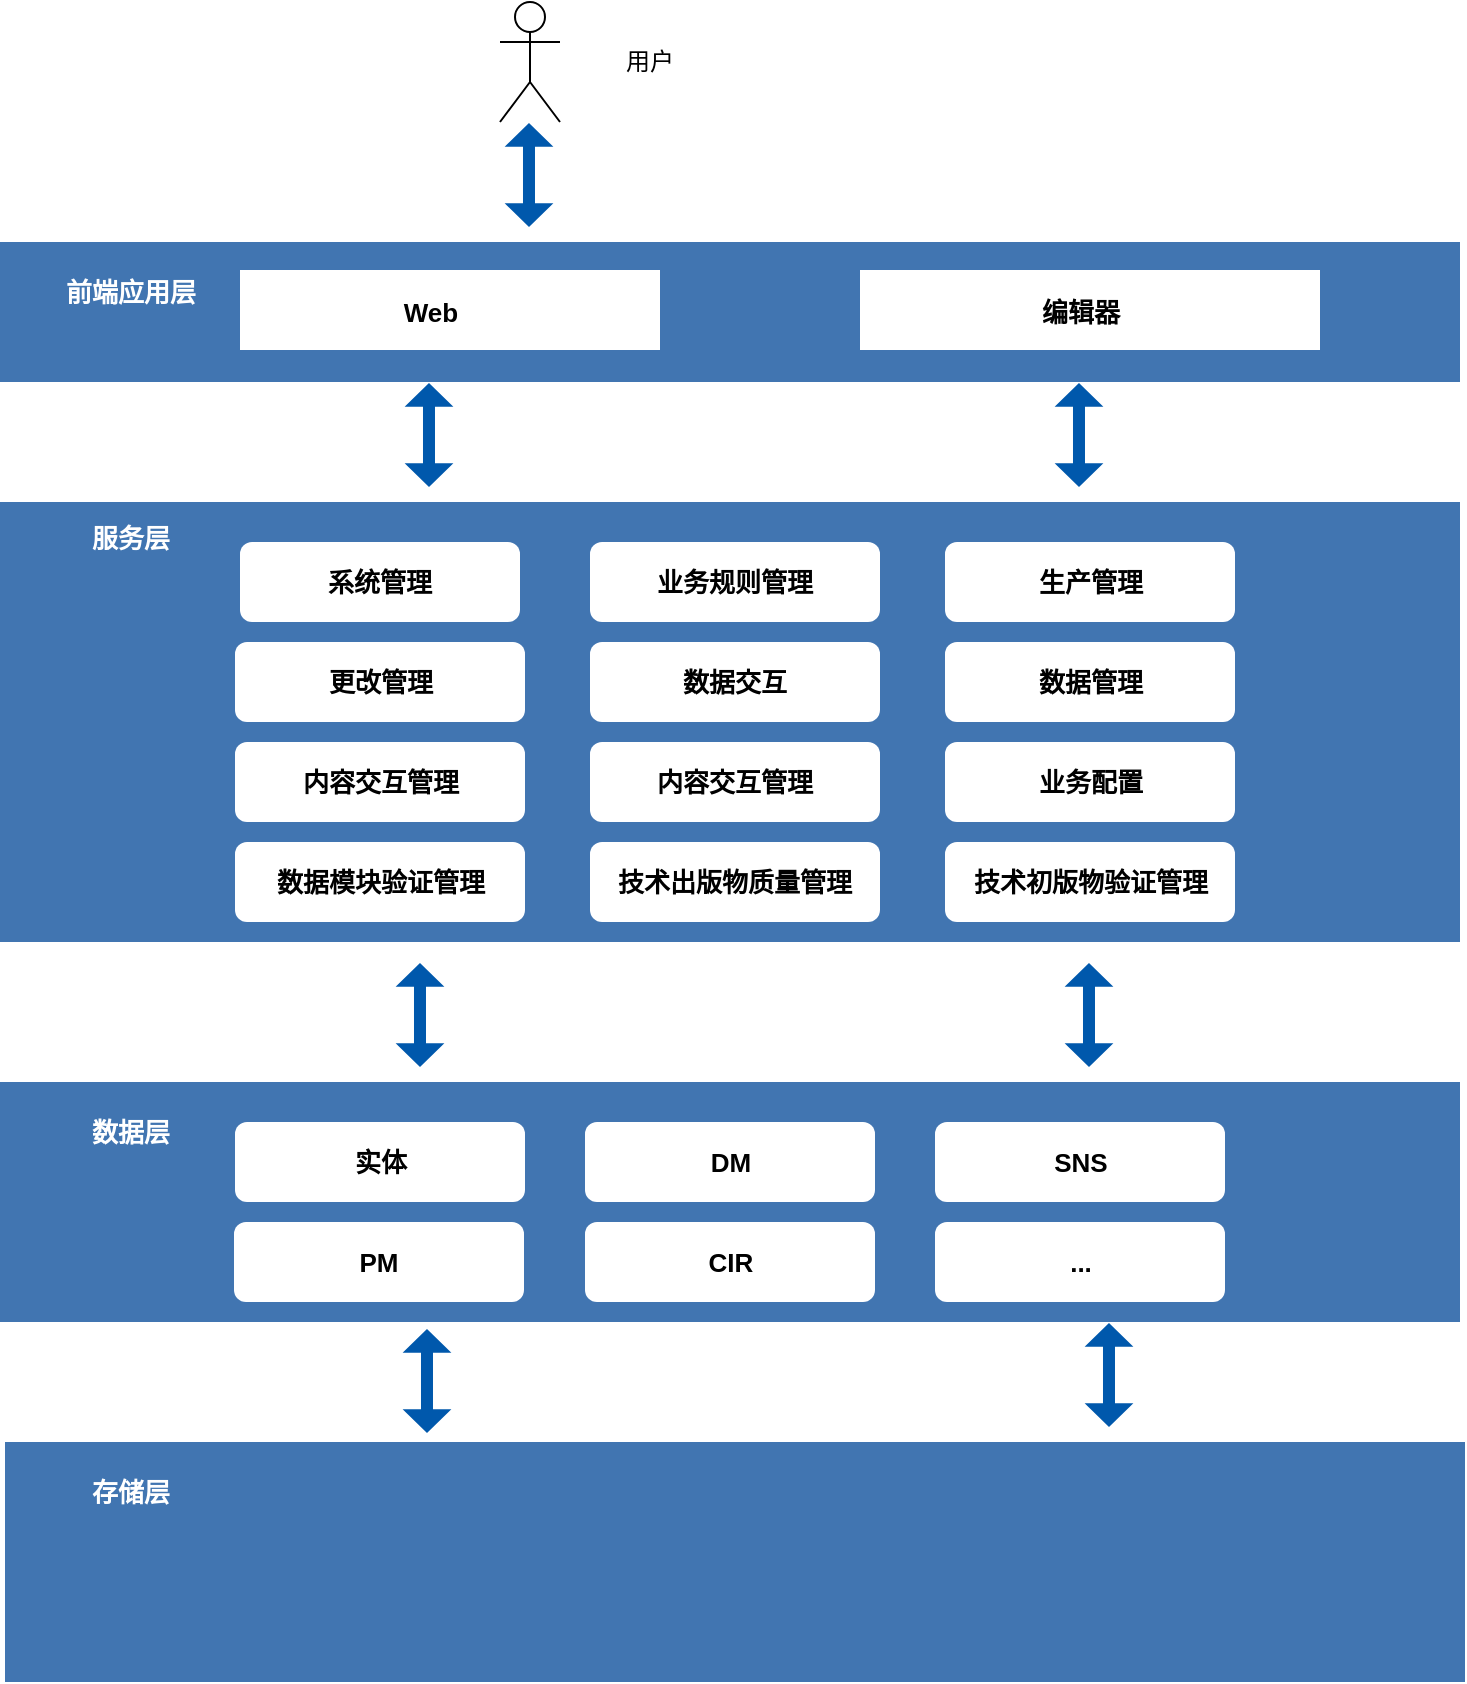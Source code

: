 <mxfile version="24.5.5" type="github">
  <diagram name="第 1 页" id="kS-1hj-qkySGCemXJleW">
    <mxGraphModel dx="1110" dy="553" grid="1" gridSize="10" guides="1" tooltips="1" connect="1" arrows="1" fold="1" page="1" pageScale="1" pageWidth="827" pageHeight="1169" math="0" shadow="0">
      <root>
        <mxCell id="0" />
        <mxCell id="1" parent="0" />
        <mxCell id="gh9V2MWCcrk2eI33BgVC-2" value="Actor" style="shape=umlActor;verticalLabelPosition=bottom;verticalAlign=top;html=1;outlineConnect=0;fontColor=none;noLabel=1;" vertex="1" parent="1">
          <mxGeometry x="320" y="200" width="30" height="60" as="geometry" />
        </mxCell>
        <mxCell id="gh9V2MWCcrk2eI33BgVC-5" value="用户" style="text;html=1;align=center;verticalAlign=middle;whiteSpace=wrap;rounded=0;" vertex="1" parent="1">
          <mxGeometry x="365" y="215" width="60" height="30" as="geometry" />
        </mxCell>
        <mxCell id="gh9V2MWCcrk2eI33BgVC-6" value="" style="shape=flexArrow;endArrow=classic;startArrow=classic;html=1;rounded=0;width=6;startSize=3.64;endSize=3.64;endWidth=17.388;startWidth=17.388;entryX=0.197;entryY=0.995;entryDx=0;entryDy=0;entryPerimeter=0;fontStyle=1;fontSize=13;strokeColor=none;fillColor=#0058AC;" edge="1" parent="1">
          <mxGeometry width="100" height="100" relative="1" as="geometry">
            <mxPoint x="334.5" y="313" as="sourcePoint" />
            <mxPoint x="334.496" y="260.0" as="targetPoint" />
          </mxGeometry>
        </mxCell>
        <mxCell id="gh9V2MWCcrk2eI33BgVC-7" value="" style="rounded=0;whiteSpace=wrap;html=1;fillColor=#4175B1;fontStyle=1;fontSize=13;strokeColor=none;" vertex="1" parent="1">
          <mxGeometry x="70" y="320" width="730" height="70" as="geometry" />
        </mxCell>
        <mxCell id="gh9V2MWCcrk2eI33BgVC-8" value="前端应用层" style="text;html=1;align=center;verticalAlign=middle;resizable=0;points=[];autosize=1;strokeColor=none;fillColor=none;fontColor=#FFFFFF;fontStyle=1;fontSize=13;" vertex="1" parent="1">
          <mxGeometry x="90" y="330" width="90" height="30" as="geometry" />
        </mxCell>
        <mxCell id="gh9V2MWCcrk2eI33BgVC-9" value="" style="rounded=0;whiteSpace=wrap;html=1;fillColor=#FFFFFF;fontStyle=1;fontSize=13;strokeColor=none;" vertex="1" parent="1">
          <mxGeometry x="190" y="334" width="210" height="40" as="geometry" />
        </mxCell>
        <mxCell id="gh9V2MWCcrk2eI33BgVC-10" value="Web" style="text;html=1;align=center;verticalAlign=middle;resizable=0;points=[];autosize=1;strokeColor=none;fillColor=none;fontStyle=1;fontSize=13;" vertex="1" parent="1">
          <mxGeometry x="260" y="340" width="50" height="30" as="geometry" />
        </mxCell>
        <mxCell id="gh9V2MWCcrk2eI33BgVC-11" value="" style="rounded=0;whiteSpace=wrap;html=1;fillColor=#FFFFFF;fontStyle=1;fontSize=13;strokeColor=none;" vertex="1" parent="1">
          <mxGeometry x="500" y="334" width="230" height="40" as="geometry" />
        </mxCell>
        <mxCell id="gh9V2MWCcrk2eI33BgVC-12" value="编辑器" style="text;html=1;align=center;verticalAlign=middle;resizable=0;points=[];autosize=1;strokeColor=none;fillColor=none;fontStyle=1;fontSize=13;" vertex="1" parent="1">
          <mxGeometry x="580" y="340" width="60" height="30" as="geometry" />
        </mxCell>
        <mxCell id="gh9V2MWCcrk2eI33BgVC-13" value="" style="rounded=0;whiteSpace=wrap;html=1;fillColor=#4175B1;fontStyle=1;fontSize=13;strokeColor=none;" vertex="1" parent="1">
          <mxGeometry x="70" y="450" width="730" height="220" as="geometry" />
        </mxCell>
        <mxCell id="gh9V2MWCcrk2eI33BgVC-14" value="服务层" style="text;html=1;align=center;verticalAlign=middle;resizable=0;points=[];autosize=1;strokeColor=none;fillColor=none;fontColor=#FFFFFF;fontStyle=1;fontSize=13;" vertex="1" parent="1">
          <mxGeometry x="105" y="453" width="60" height="30" as="geometry" />
        </mxCell>
        <mxCell id="gh9V2MWCcrk2eI33BgVC-15" value="系统管理" style="rounded=1;whiteSpace=wrap;html=1;fontStyle=1;fontSize=13;strokeColor=none;fillColor=#FFFFFF;fontColor=#000000;" vertex="1" parent="1">
          <mxGeometry x="190" y="470" width="140" height="40" as="geometry" />
        </mxCell>
        <mxCell id="gh9V2MWCcrk2eI33BgVC-16" value="业务规则管理" style="rounded=1;whiteSpace=wrap;html=1;fontStyle=1;fontSize=13;strokeColor=none;fillColor=#FFFFFF;fontColor=#000000;" vertex="1" parent="1">
          <mxGeometry x="365" y="470" width="145" height="40" as="geometry" />
        </mxCell>
        <mxCell id="gh9V2MWCcrk2eI33BgVC-17" value="生产管理&lt;span style=&quot;color: rgba(0, 0, 0, 0); font-family: monospace; font-size: 0px; font-weight: 400; text-align: start; text-wrap: nowrap;&quot;&gt;%3CmxGraphModel%3E%3Croot%3E%3CmxCell%20id%3D%220%22%2F%3E%3CmxCell%20id%3D%221%22%20parent%3D%220%22%2F%3E%3CmxCell%20id%3D%222%22%20value%3D%22%E4%B8%9A%E5%8A%A1%E8%A7%84%E5%88%99%E7%AE%A1%E7%90%86%22%20style%3D%22rounded%3D1%3BwhiteSpace%3Dwrap%3Bhtml%3D1%3BfontStyle%3D1%3BfontSize%3D13%3BstrokeColor%3Dnone%3BfillColor%3D%23FFFFFF%3BfontColor%3D%23000000%3B%22%20vertex%3D%221%22%20parent%3D%221%22%3E%3CmxGeometry%20x%3D%22365%22%20y%3D%22450%22%20width%3D%22145%22%20height%3D%2240%22%20as%3D%22geometry%22%2F%3E%3C%2FmxCell%3E%3C%2Froot%3E%3C%2FmxGraphModel%3E&lt;/span&gt;" style="rounded=1;whiteSpace=wrap;html=1;fontStyle=1;fontSize=13;strokeColor=none;fillColor=#FFFFFF;fontColor=#000000;" vertex="1" parent="1">
          <mxGeometry x="542.5" y="470" width="145" height="40" as="geometry" />
        </mxCell>
        <mxCell id="gh9V2MWCcrk2eI33BgVC-18" value="更改管理" style="rounded=1;whiteSpace=wrap;html=1;fontStyle=1;fontSize=13;strokeColor=none;fillColor=#FFFFFF;fontColor=#000000;" vertex="1" parent="1">
          <mxGeometry x="187.5" y="520" width="145" height="40" as="geometry" />
        </mxCell>
        <mxCell id="gh9V2MWCcrk2eI33BgVC-19" value="数据交互" style="rounded=1;whiteSpace=wrap;html=1;fontStyle=1;fontSize=13;strokeColor=none;fillColor=#FFFFFF;fontColor=#000000;" vertex="1" parent="1">
          <mxGeometry x="365" y="520" width="145" height="40" as="geometry" />
        </mxCell>
        <mxCell id="gh9V2MWCcrk2eI33BgVC-20" value="数据管理" style="rounded=1;whiteSpace=wrap;html=1;fontStyle=1;fontSize=13;strokeColor=none;fillColor=#FFFFFF;fontColor=#000000;" vertex="1" parent="1">
          <mxGeometry x="542.5" y="520" width="145" height="40" as="geometry" />
        </mxCell>
        <mxCell id="gh9V2MWCcrk2eI33BgVC-21" value="内容交互管理" style="rounded=1;whiteSpace=wrap;html=1;fontStyle=1;fontSize=13;strokeColor=none;fillColor=#FFFFFF;fontColor=#000000;" vertex="1" parent="1">
          <mxGeometry x="187.5" y="570" width="145" height="40" as="geometry" />
        </mxCell>
        <mxCell id="gh9V2MWCcrk2eI33BgVC-22" value="内容交互管理" style="rounded=1;whiteSpace=wrap;html=1;fontStyle=1;fontSize=13;strokeColor=none;fillColor=#FFFFFF;fontColor=#000000;" vertex="1" parent="1">
          <mxGeometry x="365" y="570" width="145" height="40" as="geometry" />
        </mxCell>
        <mxCell id="gh9V2MWCcrk2eI33BgVC-23" value="业务配置" style="rounded=1;whiteSpace=wrap;html=1;fontStyle=1;fontSize=13;strokeColor=none;fillColor=#FFFFFF;fontColor=#000000;" vertex="1" parent="1">
          <mxGeometry x="542.5" y="570" width="145" height="40" as="geometry" />
        </mxCell>
        <mxCell id="gh9V2MWCcrk2eI33BgVC-24" value="数据模块验证管理" style="rounded=1;whiteSpace=wrap;html=1;fontStyle=1;fontSize=13;strokeColor=none;fillColor=#FFFFFF;fontColor=#000000;" vertex="1" parent="1">
          <mxGeometry x="187.5" y="620" width="145" height="40" as="geometry" />
        </mxCell>
        <mxCell id="gh9V2MWCcrk2eI33BgVC-25" value="技术出版物质量管理" style="rounded=1;whiteSpace=wrap;html=1;fontStyle=1;fontSize=13;strokeColor=none;fillColor=#FFFFFF;fontColor=#000000;" vertex="1" parent="1">
          <mxGeometry x="365" y="620" width="145" height="40" as="geometry" />
        </mxCell>
        <mxCell id="gh9V2MWCcrk2eI33BgVC-26" value="技术初版物验证管理" style="rounded=1;whiteSpace=wrap;html=1;fontStyle=1;fontSize=13;strokeColor=none;fillColor=#FFFFFF;fontColor=#000000;" vertex="1" parent="1">
          <mxGeometry x="542.5" y="620" width="145" height="40" as="geometry" />
        </mxCell>
        <mxCell id="gh9V2MWCcrk2eI33BgVC-27" value="" style="shape=flexArrow;endArrow=classic;startArrow=classic;html=1;rounded=0;width=6;startSize=3.64;endSize=3.64;endWidth=17.388;startWidth=17.388;entryX=0.197;entryY=0.995;entryDx=0;entryDy=0;entryPerimeter=0;fontStyle=1;fontSize=13;strokeColor=none;fillColor=#0058AC;" edge="1" parent="1">
          <mxGeometry width="100" height="100" relative="1" as="geometry">
            <mxPoint x="284.5" y="443" as="sourcePoint" />
            <mxPoint x="284.496" y="390.0" as="targetPoint" />
          </mxGeometry>
        </mxCell>
        <mxCell id="gh9V2MWCcrk2eI33BgVC-28" value="" style="shape=flexArrow;endArrow=classic;startArrow=classic;html=1;rounded=0;width=6;startSize=3.64;endSize=3.64;endWidth=17.388;startWidth=17.388;entryX=0.197;entryY=0.995;entryDx=0;entryDy=0;entryPerimeter=0;fontStyle=1;fontSize=13;strokeColor=none;fillColor=#0058AC;" edge="1" parent="1">
          <mxGeometry width="100" height="100" relative="1" as="geometry">
            <mxPoint x="609.5" y="443" as="sourcePoint" />
            <mxPoint x="609.496" y="390.0" as="targetPoint" />
          </mxGeometry>
        </mxCell>
        <mxCell id="gh9V2MWCcrk2eI33BgVC-29" value="" style="rounded=0;whiteSpace=wrap;html=1;fillColor=#4175B1;fontStyle=1;fontSize=13;strokeColor=none;" vertex="1" parent="1">
          <mxGeometry x="70" y="740" width="730" height="120" as="geometry" />
        </mxCell>
        <mxCell id="gh9V2MWCcrk2eI33BgVC-30" value="数据层" style="text;html=1;align=center;verticalAlign=middle;resizable=0;points=[];autosize=1;strokeColor=none;fillColor=none;fontColor=#FFFFFF;fontStyle=1;fontSize=13;" vertex="1" parent="1">
          <mxGeometry x="105" y="750" width="60" height="30" as="geometry" />
        </mxCell>
        <mxCell id="gh9V2MWCcrk2eI33BgVC-31" value="" style="shape=flexArrow;endArrow=classic;startArrow=classic;html=1;rounded=0;width=6;startSize=3.64;endSize=3.64;endWidth=17.388;startWidth=17.388;entryX=0.197;entryY=0.995;entryDx=0;entryDy=0;entryPerimeter=0;fontStyle=1;fontSize=13;strokeColor=none;fillColor=#0058AC;" edge="1" parent="1">
          <mxGeometry width="100" height="100" relative="1" as="geometry">
            <mxPoint x="280" y="733" as="sourcePoint" />
            <mxPoint x="279.996" y="680" as="targetPoint" />
          </mxGeometry>
        </mxCell>
        <mxCell id="gh9V2MWCcrk2eI33BgVC-32" value="" style="shape=flexArrow;endArrow=classic;startArrow=classic;html=1;rounded=0;width=6;startSize=3.64;endSize=3.64;endWidth=17.388;startWidth=17.388;entryX=0.197;entryY=0.995;entryDx=0;entryDy=0;entryPerimeter=0;fontStyle=1;fontSize=13;strokeColor=none;fillColor=#0058AC;" edge="1" parent="1">
          <mxGeometry width="100" height="100" relative="1" as="geometry">
            <mxPoint x="614.5" y="733" as="sourcePoint" />
            <mxPoint x="614.496" y="680" as="targetPoint" />
          </mxGeometry>
        </mxCell>
        <mxCell id="gh9V2MWCcrk2eI33BgVC-33" value="实体" style="rounded=1;whiteSpace=wrap;html=1;fontStyle=1;fontSize=13;strokeColor=none;fillColor=#FFFFFF;fontColor=#000000;" vertex="1" parent="1">
          <mxGeometry x="187.5" y="760" width="145" height="40" as="geometry" />
        </mxCell>
        <mxCell id="gh9V2MWCcrk2eI33BgVC-34" value="DM" style="rounded=1;whiteSpace=wrap;html=1;fontStyle=1;fontSize=13;strokeColor=none;fillColor=#FFFFFF;fontColor=#000000;" vertex="1" parent="1">
          <mxGeometry x="362.5" y="760" width="145" height="40" as="geometry" />
        </mxCell>
        <mxCell id="gh9V2MWCcrk2eI33BgVC-35" value="SNS" style="rounded=1;whiteSpace=wrap;html=1;fontStyle=1;fontSize=13;strokeColor=none;fillColor=#FFFFFF;fontColor=#000000;" vertex="1" parent="1">
          <mxGeometry x="537.5" y="760" width="145" height="40" as="geometry" />
        </mxCell>
        <mxCell id="gh9V2MWCcrk2eI33BgVC-36" value="PM" style="rounded=1;whiteSpace=wrap;html=1;fontStyle=1;fontSize=13;strokeColor=none;fillColor=#FFFFFF;fontColor=#000000;" vertex="1" parent="1">
          <mxGeometry x="187" y="810" width="145" height="40" as="geometry" />
        </mxCell>
        <mxCell id="gh9V2MWCcrk2eI33BgVC-37" value="CIR" style="rounded=1;whiteSpace=wrap;html=1;fontStyle=1;fontSize=13;strokeColor=none;fillColor=#FFFFFF;fontColor=#000000;" vertex="1" parent="1">
          <mxGeometry x="362.5" y="810" width="145" height="40" as="geometry" />
        </mxCell>
        <mxCell id="gh9V2MWCcrk2eI33BgVC-38" value="..." style="rounded=1;whiteSpace=wrap;html=1;fontStyle=1;fontSize=13;strokeColor=none;fillColor=#FFFFFF;fontColor=#000000;" vertex="1" parent="1">
          <mxGeometry x="537.5" y="810" width="145" height="40" as="geometry" />
        </mxCell>
        <mxCell id="gh9V2MWCcrk2eI33BgVC-39" value="" style="rounded=0;whiteSpace=wrap;html=1;fillColor=#4175B1;fontStyle=1;fontSize=13;strokeColor=none;" vertex="1" parent="1">
          <mxGeometry x="72.5" y="920" width="730" height="120" as="geometry" />
        </mxCell>
        <mxCell id="gh9V2MWCcrk2eI33BgVC-41" value="" style="shape=flexArrow;endArrow=classic;startArrow=classic;html=1;rounded=0;width=6;startSize=3.64;endSize=3.64;endWidth=17.388;startWidth=17.388;entryX=0.197;entryY=0.995;entryDx=0;entryDy=0;entryPerimeter=0;fontStyle=1;fontSize=13;strokeColor=none;fillColor=#0058AC;" edge="1" parent="1">
          <mxGeometry width="100" height="100" relative="1" as="geometry">
            <mxPoint x="283.5" y="916" as="sourcePoint" />
            <mxPoint x="283.496" y="863" as="targetPoint" />
          </mxGeometry>
        </mxCell>
        <mxCell id="gh9V2MWCcrk2eI33BgVC-42" value="" style="shape=flexArrow;endArrow=classic;startArrow=classic;html=1;rounded=0;width=6;startSize=3.64;endSize=3.64;endWidth=17.388;startWidth=17.388;entryX=0.197;entryY=0.995;entryDx=0;entryDy=0;entryPerimeter=0;fontStyle=1;fontSize=13;strokeColor=none;fillColor=#0058AC;" edge="1" parent="1">
          <mxGeometry width="100" height="100" relative="1" as="geometry">
            <mxPoint x="624.5" y="913" as="sourcePoint" />
            <mxPoint x="624.496" y="860" as="targetPoint" />
          </mxGeometry>
        </mxCell>
        <mxCell id="gh9V2MWCcrk2eI33BgVC-43" value="存储层" style="text;html=1;align=center;verticalAlign=middle;resizable=0;points=[];autosize=1;strokeColor=none;fillColor=none;fontColor=#FFFFFF;fontStyle=1;fontSize=13;" vertex="1" parent="1">
          <mxGeometry x="105" y="930" width="60" height="30" as="geometry" />
        </mxCell>
      </root>
    </mxGraphModel>
  </diagram>
</mxfile>
